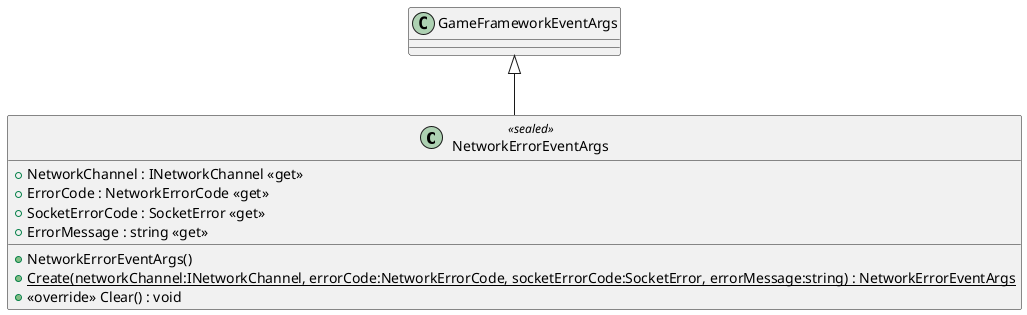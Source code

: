 @startuml
class NetworkErrorEventArgs <<sealed>> {
    + NetworkErrorEventArgs()
    + NetworkChannel : INetworkChannel <<get>>
    + ErrorCode : NetworkErrorCode <<get>>
    + SocketErrorCode : SocketError <<get>>
    + ErrorMessage : string <<get>>
    + {static} Create(networkChannel:INetworkChannel, errorCode:NetworkErrorCode, socketErrorCode:SocketError, errorMessage:string) : NetworkErrorEventArgs
    + <<override>> Clear() : void
}
GameFrameworkEventArgs <|-- NetworkErrorEventArgs
@enduml
